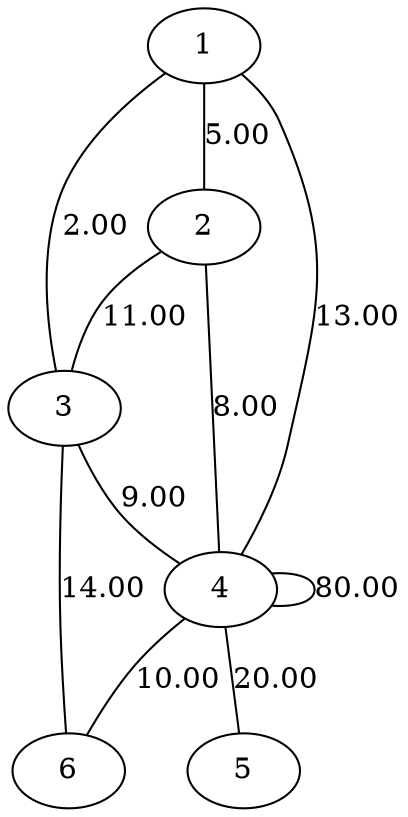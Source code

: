 graph {
	1 -- 2 [label=5.00]
	1 -- 3 [label=2.00]
	1 -- 4 [label=13.00]
	2 -- 3 [label=11.00]
	2 -- 4 [label=8.00]
	3 -- 4 [label=9.00]
	3 -- 6 [label=14.00]
	4 -- 4 [label=80.00]
	4 -- 5 [label=20.00]
	4 -- 6 [label=10.00]
}
